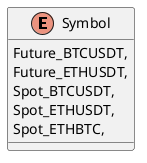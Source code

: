 @startuml
enum Symbol {
    Future_BTCUSDT,
    Future_ETHUSDT,
    Spot_BTCUSDT,
    Spot_ETHUSDT,
    Spot_ETHBTC,
}
@enduml
